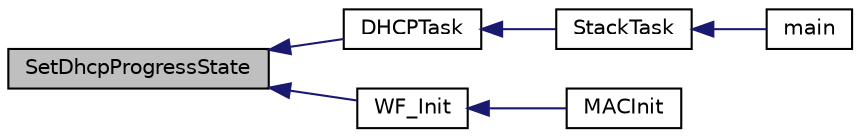 digraph "SetDhcpProgressState"
{
  edge [fontname="Helvetica",fontsize="10",labelfontname="Helvetica",labelfontsize="10"];
  node [fontname="Helvetica",fontsize="10",shape=record];
  rankdir="LR";
  Node1 [label="SetDhcpProgressState",height=0.2,width=0.4,color="black", fillcolor="grey75", style="filled", fontcolor="black"];
  Node1 -> Node2 [dir="back",color="midnightblue",fontsize="10",style="solid",fontname="Helvetica"];
  Node2 [label="DHCPTask",height=0.2,width=0.4,color="black", fillcolor="white", style="filled",URL="$_d_h_c_p_8c.html#a83018f35cd5b3414a8f9a58c80df89d1"];
  Node2 -> Node3 [dir="back",color="midnightblue",fontsize="10",style="solid",fontname="Helvetica"];
  Node3 [label="StackTask",height=0.2,width=0.4,color="black", fillcolor="white", style="filled",URL="$_stack_tsk_8c.html#af08da4d2f3df4dd4c1779b43c118c88f"];
  Node3 -> Node4 [dir="back",color="midnightblue",fontsize="10",style="solid",fontname="Helvetica"];
  Node4 [label="main",height=0.2,width=0.4,color="black", fillcolor="white", style="filled",URL="$_main_demo_8c.html#a6288eba0f8e8ad3ab1544ad731eb7667"];
  Node1 -> Node5 [dir="back",color="midnightblue",fontsize="10",style="solid",fontname="Helvetica"];
  Node5 [label="WF_Init",height=0.2,width=0.4,color="black", fillcolor="white", style="filled",URL="$_w_f_init_8c.html#a3c52cb8bd42cf87ccc32542fd9281c18"];
  Node5 -> Node6 [dir="back",color="midnightblue",fontsize="10",style="solid",fontname="Helvetica"];
  Node6 [label="MACInit",height=0.2,width=0.4,color="black", fillcolor="white", style="filled",URL="$_w_f_mac_8c.html#a26cccc5919dcabb5777c3f6127648e9f"];
}
